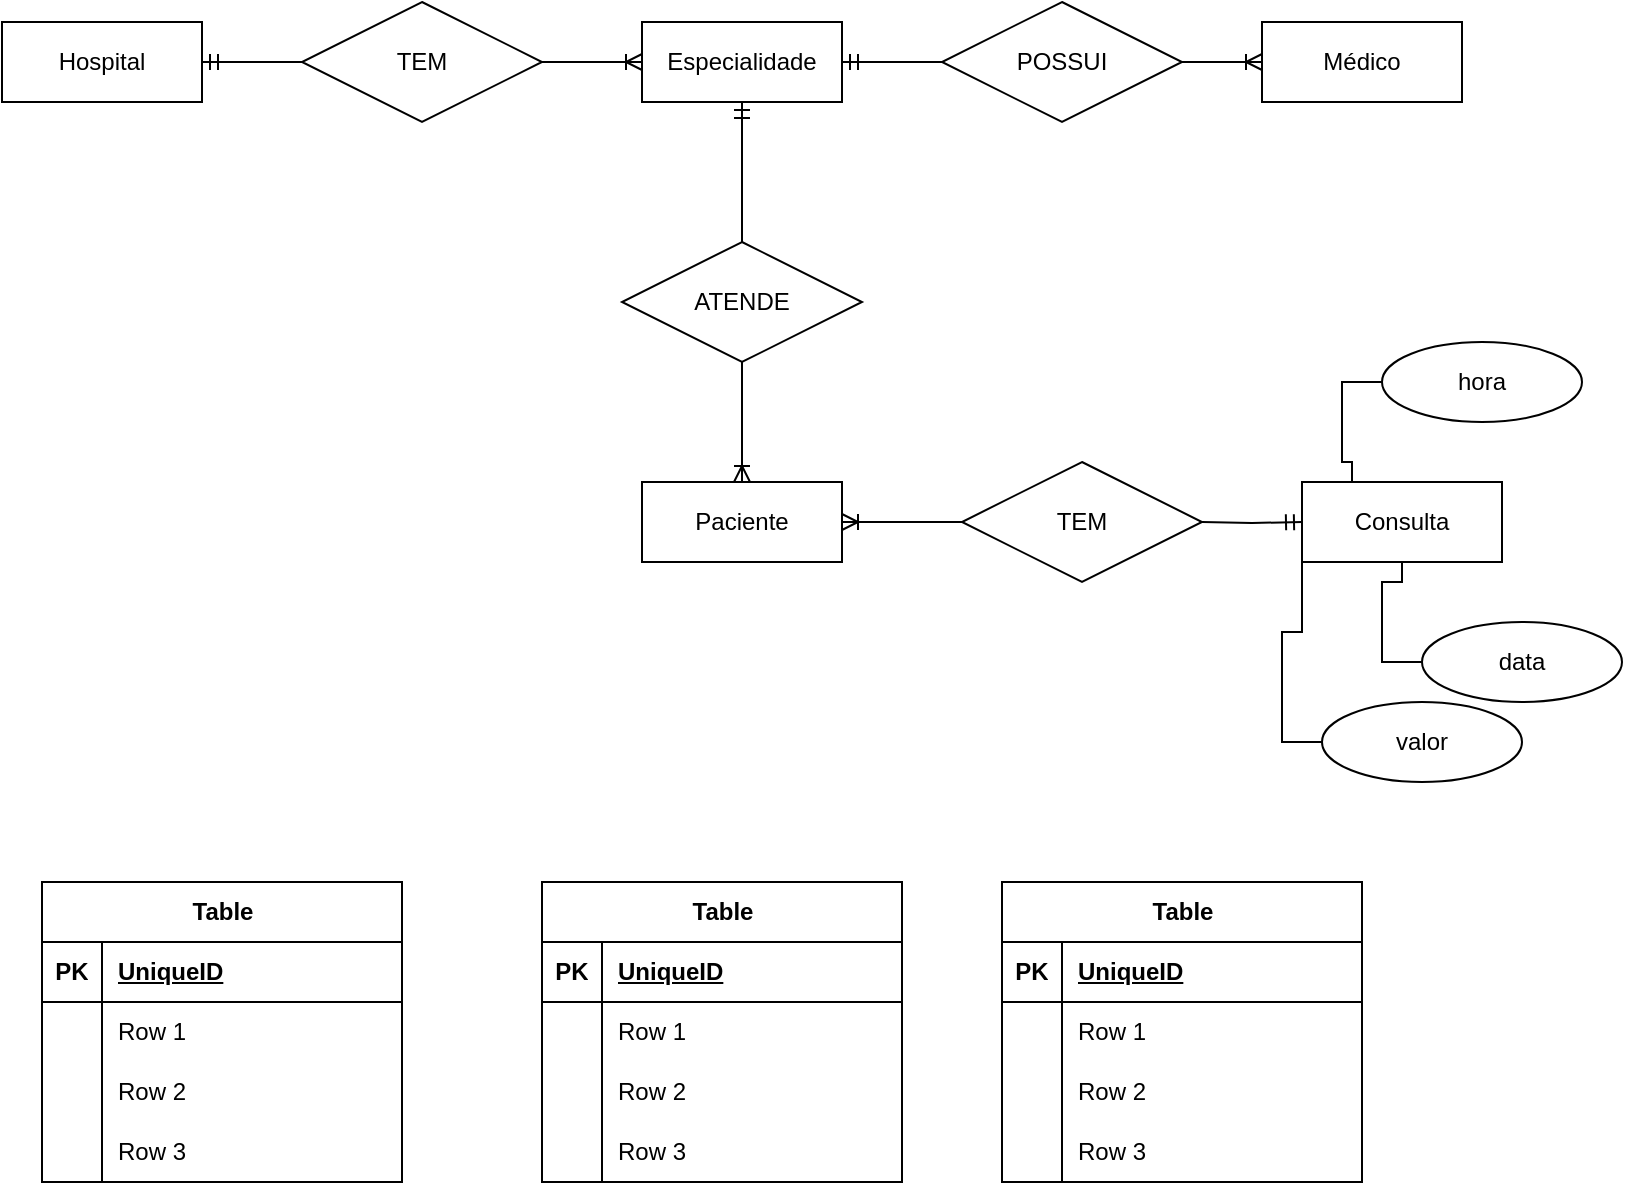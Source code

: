 <mxfile version="24.7.12">
  <diagram name="exe01" id="xs5Z3XKh7PYZB5dQ2wNQ">
    <mxGraphModel dx="2390" dy="1287" grid="1" gridSize="10" guides="1" tooltips="1" connect="1" arrows="1" fold="1" page="1" pageScale="1" pageWidth="827" pageHeight="1169" math="0" shadow="0">
      <root>
        <mxCell id="0" />
        <mxCell id="1" parent="0" />
        <mxCell id="Qx1_dhWddxpJjrv11h0o-17" style="edgeStyle=orthogonalEdgeStyle;rounded=0;orthogonalLoop=1;jettySize=auto;html=1;exitX=1;exitY=0.5;exitDx=0;exitDy=0;entryX=0;entryY=0.5;entryDx=0;entryDy=0;startArrow=ERmandOne;startFill=0;endArrow=none;endFill=0;" edge="1" parent="1" source="Qx1_dhWddxpJjrv11h0o-1" target="Qx1_dhWddxpJjrv11h0o-14">
          <mxGeometry relative="1" as="geometry" />
        </mxCell>
        <mxCell id="Qx1_dhWddxpJjrv11h0o-1" value="Hospital" style="whiteSpace=wrap;html=1;align=center;" vertex="1" parent="1">
          <mxGeometry x="10" y="30" width="100" height="40" as="geometry" />
        </mxCell>
        <mxCell id="Qx1_dhWddxpJjrv11h0o-35" value="" style="edgeStyle=orthogonalEdgeStyle;rounded=0;orthogonalLoop=1;jettySize=auto;html=1;endArrow=none;endFill=0;startArrow=ERoneToMany;startFill=0;" edge="1" parent="1" source="Qx1_dhWddxpJjrv11h0o-3" target="Qx1_dhWddxpJjrv11h0o-32">
          <mxGeometry relative="1" as="geometry" />
        </mxCell>
        <mxCell id="Qx1_dhWddxpJjrv11h0o-3" value="Paciente" style="whiteSpace=wrap;html=1;align=center;" vertex="1" parent="1">
          <mxGeometry x="330" y="260" width="100" height="40" as="geometry" />
        </mxCell>
        <mxCell id="Qx1_dhWddxpJjrv11h0o-34" value="" style="edgeStyle=orthogonalEdgeStyle;rounded=0;orthogonalLoop=1;jettySize=auto;html=1;endArrow=none;endFill=0;startArrow=ERmandOne;startFill=0;" edge="1" parent="1" target="Qx1_dhWddxpJjrv11h0o-32">
          <mxGeometry relative="1" as="geometry">
            <mxPoint x="660.0" y="280" as="sourcePoint" />
          </mxGeometry>
        </mxCell>
        <mxCell id="Qx1_dhWddxpJjrv11h0o-22" style="edgeStyle=orthogonalEdgeStyle;rounded=0;orthogonalLoop=1;jettySize=auto;html=1;exitX=1;exitY=0.5;exitDx=0;exitDy=0;endArrow=none;endFill=0;startArrow=ERmandOne;startFill=0;" edge="1" parent="1" source="Qx1_dhWddxpJjrv11h0o-5" target="Qx1_dhWddxpJjrv11h0o-19">
          <mxGeometry relative="1" as="geometry" />
        </mxCell>
        <mxCell id="Qx1_dhWddxpJjrv11h0o-27" style="edgeStyle=orthogonalEdgeStyle;rounded=0;orthogonalLoop=1;jettySize=auto;html=1;exitX=0.5;exitY=1;exitDx=0;exitDy=0;entryX=0.5;entryY=0;entryDx=0;entryDy=0;startArrow=ERmandOne;startFill=0;endArrow=none;endFill=0;" edge="1" parent="1" source="Qx1_dhWddxpJjrv11h0o-5" target="Qx1_dhWddxpJjrv11h0o-26">
          <mxGeometry relative="1" as="geometry" />
        </mxCell>
        <mxCell id="Qx1_dhWddxpJjrv11h0o-5" value="Especialidade" style="whiteSpace=wrap;html=1;align=center;" vertex="1" parent="1">
          <mxGeometry x="330" y="30" width="100" height="40" as="geometry" />
        </mxCell>
        <mxCell id="Qx1_dhWddxpJjrv11h0o-2" value="Médico" style="whiteSpace=wrap;html=1;align=center;" vertex="1" parent="1">
          <mxGeometry x="640" y="30" width="100" height="40" as="geometry" />
        </mxCell>
        <mxCell id="Qx1_dhWddxpJjrv11h0o-18" style="edgeStyle=orthogonalEdgeStyle;rounded=0;orthogonalLoop=1;jettySize=auto;html=1;exitX=1;exitY=0.5;exitDx=0;exitDy=0;entryX=0;entryY=0.5;entryDx=0;entryDy=0;endArrow=ERoneToMany;endFill=0;" edge="1" parent="1" source="Qx1_dhWddxpJjrv11h0o-14" target="Qx1_dhWddxpJjrv11h0o-5">
          <mxGeometry relative="1" as="geometry" />
        </mxCell>
        <mxCell id="Qx1_dhWddxpJjrv11h0o-14" value="TEM" style="shape=rhombus;perimeter=rhombusPerimeter;whiteSpace=wrap;html=1;align=center;" vertex="1" parent="1">
          <mxGeometry x="160" y="20" width="120" height="60" as="geometry" />
        </mxCell>
        <mxCell id="Qx1_dhWddxpJjrv11h0o-23" value="" style="edgeStyle=orthogonalEdgeStyle;rounded=0;orthogonalLoop=1;jettySize=auto;html=1;endArrow=ERoneToMany;endFill=0;" edge="1" parent="1" source="Qx1_dhWddxpJjrv11h0o-19" target="Qx1_dhWddxpJjrv11h0o-2">
          <mxGeometry relative="1" as="geometry" />
        </mxCell>
        <mxCell id="Qx1_dhWddxpJjrv11h0o-19" value="POSSUI" style="shape=rhombus;perimeter=rhombusPerimeter;whiteSpace=wrap;html=1;align=center;" vertex="1" parent="1">
          <mxGeometry x="480" y="20" width="120" height="60" as="geometry" />
        </mxCell>
        <mxCell id="Qx1_dhWddxpJjrv11h0o-30" value="" style="edgeStyle=orthogonalEdgeStyle;rounded=0;orthogonalLoop=1;jettySize=auto;html=1;endArrow=ERoneToMany;endFill=0;startArrow=none;startFill=0;" edge="1" parent="1" source="Qx1_dhWddxpJjrv11h0o-26" target="Qx1_dhWddxpJjrv11h0o-3">
          <mxGeometry relative="1" as="geometry" />
        </mxCell>
        <mxCell id="Qx1_dhWddxpJjrv11h0o-26" value="ATENDE" style="shape=rhombus;perimeter=rhombusPerimeter;whiteSpace=wrap;html=1;align=center;" vertex="1" parent="1">
          <mxGeometry x="320" y="140" width="120" height="60" as="geometry" />
        </mxCell>
        <mxCell id="Qx1_dhWddxpJjrv11h0o-32" value="TEM" style="shape=rhombus;perimeter=rhombusPerimeter;whiteSpace=wrap;html=1;align=center;" vertex="1" parent="1">
          <mxGeometry x="490" y="250" width="120" height="60" as="geometry" />
        </mxCell>
        <mxCell id="Qx1_dhWddxpJjrv11h0o-36" value="Consulta" style="whiteSpace=wrap;html=1;align=center;" vertex="1" parent="1">
          <mxGeometry x="660" y="260" width="100" height="40" as="geometry" />
        </mxCell>
        <mxCell id="Qx1_dhWddxpJjrv11h0o-48" style="edgeStyle=orthogonalEdgeStyle;rounded=0;orthogonalLoop=1;jettySize=auto;html=1;exitX=0;exitY=0.5;exitDx=0;exitDy=0;entryX=0.5;entryY=1;entryDx=0;entryDy=0;endArrow=none;endFill=0;" edge="1" parent="1" source="Qx1_dhWddxpJjrv11h0o-38" target="Qx1_dhWddxpJjrv11h0o-36">
          <mxGeometry relative="1" as="geometry" />
        </mxCell>
        <mxCell id="Qx1_dhWddxpJjrv11h0o-38" value="data" style="ellipse;whiteSpace=wrap;html=1;align=center;" vertex="1" parent="1">
          <mxGeometry x="720" y="330" width="100" height="40" as="geometry" />
        </mxCell>
        <mxCell id="Qx1_dhWddxpJjrv11h0o-50" style="edgeStyle=orthogonalEdgeStyle;rounded=0;orthogonalLoop=1;jettySize=auto;html=1;exitX=0;exitY=0.5;exitDx=0;exitDy=0;entryX=0.25;entryY=0;entryDx=0;entryDy=0;endArrow=none;endFill=0;" edge="1" parent="1" source="Qx1_dhWddxpJjrv11h0o-39" target="Qx1_dhWddxpJjrv11h0o-36">
          <mxGeometry relative="1" as="geometry" />
        </mxCell>
        <mxCell id="Qx1_dhWddxpJjrv11h0o-39" value="hora" style="ellipse;whiteSpace=wrap;html=1;align=center;" vertex="1" parent="1">
          <mxGeometry x="700" y="190" width="100" height="40" as="geometry" />
        </mxCell>
        <mxCell id="Qx1_dhWddxpJjrv11h0o-49" style="edgeStyle=orthogonalEdgeStyle;rounded=0;orthogonalLoop=1;jettySize=auto;html=1;exitX=0;exitY=0.5;exitDx=0;exitDy=0;entryX=0;entryY=1;entryDx=0;entryDy=0;endArrow=none;endFill=0;" edge="1" parent="1" source="Qx1_dhWddxpJjrv11h0o-40" target="Qx1_dhWddxpJjrv11h0o-36">
          <mxGeometry relative="1" as="geometry" />
        </mxCell>
        <mxCell id="Qx1_dhWddxpJjrv11h0o-40" value="valor" style="ellipse;whiteSpace=wrap;html=1;align=center;" vertex="1" parent="1">
          <mxGeometry x="670" y="370" width="100" height="40" as="geometry" />
        </mxCell>
        <mxCell id="Qx1_dhWddxpJjrv11h0o-51" value="Table" style="shape=table;startSize=30;container=1;collapsible=1;childLayout=tableLayout;fixedRows=1;rowLines=0;fontStyle=1;align=center;resizeLast=1;html=1;" vertex="1" parent="1">
          <mxGeometry x="30" y="460" width="180" height="150" as="geometry" />
        </mxCell>
        <mxCell id="Qx1_dhWddxpJjrv11h0o-52" value="" style="shape=tableRow;horizontal=0;startSize=0;swimlaneHead=0;swimlaneBody=0;fillColor=none;collapsible=0;dropTarget=0;points=[[0,0.5],[1,0.5]];portConstraint=eastwest;top=0;left=0;right=0;bottom=1;" vertex="1" parent="Qx1_dhWddxpJjrv11h0o-51">
          <mxGeometry y="30" width="180" height="30" as="geometry" />
        </mxCell>
        <mxCell id="Qx1_dhWddxpJjrv11h0o-53" value="PK" style="shape=partialRectangle;connectable=0;fillColor=none;top=0;left=0;bottom=0;right=0;fontStyle=1;overflow=hidden;whiteSpace=wrap;html=1;" vertex="1" parent="Qx1_dhWddxpJjrv11h0o-52">
          <mxGeometry width="30" height="30" as="geometry">
            <mxRectangle width="30" height="30" as="alternateBounds" />
          </mxGeometry>
        </mxCell>
        <mxCell id="Qx1_dhWddxpJjrv11h0o-54" value="UniqueID" style="shape=partialRectangle;connectable=0;fillColor=none;top=0;left=0;bottom=0;right=0;align=left;spacingLeft=6;fontStyle=5;overflow=hidden;whiteSpace=wrap;html=1;" vertex="1" parent="Qx1_dhWddxpJjrv11h0o-52">
          <mxGeometry x="30" width="150" height="30" as="geometry">
            <mxRectangle width="150" height="30" as="alternateBounds" />
          </mxGeometry>
        </mxCell>
        <mxCell id="Qx1_dhWddxpJjrv11h0o-55" value="" style="shape=tableRow;horizontal=0;startSize=0;swimlaneHead=0;swimlaneBody=0;fillColor=none;collapsible=0;dropTarget=0;points=[[0,0.5],[1,0.5]];portConstraint=eastwest;top=0;left=0;right=0;bottom=0;" vertex="1" parent="Qx1_dhWddxpJjrv11h0o-51">
          <mxGeometry y="60" width="180" height="30" as="geometry" />
        </mxCell>
        <mxCell id="Qx1_dhWddxpJjrv11h0o-56" value="" style="shape=partialRectangle;connectable=0;fillColor=none;top=0;left=0;bottom=0;right=0;editable=1;overflow=hidden;whiteSpace=wrap;html=1;" vertex="1" parent="Qx1_dhWddxpJjrv11h0o-55">
          <mxGeometry width="30" height="30" as="geometry">
            <mxRectangle width="30" height="30" as="alternateBounds" />
          </mxGeometry>
        </mxCell>
        <mxCell id="Qx1_dhWddxpJjrv11h0o-57" value="Row 1" style="shape=partialRectangle;connectable=0;fillColor=none;top=0;left=0;bottom=0;right=0;align=left;spacingLeft=6;overflow=hidden;whiteSpace=wrap;html=1;" vertex="1" parent="Qx1_dhWddxpJjrv11h0o-55">
          <mxGeometry x="30" width="150" height="30" as="geometry">
            <mxRectangle width="150" height="30" as="alternateBounds" />
          </mxGeometry>
        </mxCell>
        <mxCell id="Qx1_dhWddxpJjrv11h0o-58" value="" style="shape=tableRow;horizontal=0;startSize=0;swimlaneHead=0;swimlaneBody=0;fillColor=none;collapsible=0;dropTarget=0;points=[[0,0.5],[1,0.5]];portConstraint=eastwest;top=0;left=0;right=0;bottom=0;" vertex="1" parent="Qx1_dhWddxpJjrv11h0o-51">
          <mxGeometry y="90" width="180" height="30" as="geometry" />
        </mxCell>
        <mxCell id="Qx1_dhWddxpJjrv11h0o-59" value="" style="shape=partialRectangle;connectable=0;fillColor=none;top=0;left=0;bottom=0;right=0;editable=1;overflow=hidden;whiteSpace=wrap;html=1;" vertex="1" parent="Qx1_dhWddxpJjrv11h0o-58">
          <mxGeometry width="30" height="30" as="geometry">
            <mxRectangle width="30" height="30" as="alternateBounds" />
          </mxGeometry>
        </mxCell>
        <mxCell id="Qx1_dhWddxpJjrv11h0o-60" value="Row 2" style="shape=partialRectangle;connectable=0;fillColor=none;top=0;left=0;bottom=0;right=0;align=left;spacingLeft=6;overflow=hidden;whiteSpace=wrap;html=1;" vertex="1" parent="Qx1_dhWddxpJjrv11h0o-58">
          <mxGeometry x="30" width="150" height="30" as="geometry">
            <mxRectangle width="150" height="30" as="alternateBounds" />
          </mxGeometry>
        </mxCell>
        <mxCell id="Qx1_dhWddxpJjrv11h0o-61" value="" style="shape=tableRow;horizontal=0;startSize=0;swimlaneHead=0;swimlaneBody=0;fillColor=none;collapsible=0;dropTarget=0;points=[[0,0.5],[1,0.5]];portConstraint=eastwest;top=0;left=0;right=0;bottom=0;" vertex="1" parent="Qx1_dhWddxpJjrv11h0o-51">
          <mxGeometry y="120" width="180" height="30" as="geometry" />
        </mxCell>
        <mxCell id="Qx1_dhWddxpJjrv11h0o-62" value="" style="shape=partialRectangle;connectable=0;fillColor=none;top=0;left=0;bottom=0;right=0;editable=1;overflow=hidden;whiteSpace=wrap;html=1;" vertex="1" parent="Qx1_dhWddxpJjrv11h0o-61">
          <mxGeometry width="30" height="30" as="geometry">
            <mxRectangle width="30" height="30" as="alternateBounds" />
          </mxGeometry>
        </mxCell>
        <mxCell id="Qx1_dhWddxpJjrv11h0o-63" value="Row 3" style="shape=partialRectangle;connectable=0;fillColor=none;top=0;left=0;bottom=0;right=0;align=left;spacingLeft=6;overflow=hidden;whiteSpace=wrap;html=1;" vertex="1" parent="Qx1_dhWddxpJjrv11h0o-61">
          <mxGeometry x="30" width="150" height="30" as="geometry">
            <mxRectangle width="150" height="30" as="alternateBounds" />
          </mxGeometry>
        </mxCell>
        <mxCell id="Qx1_dhWddxpJjrv11h0o-64" value="Table" style="shape=table;startSize=30;container=1;collapsible=1;childLayout=tableLayout;fixedRows=1;rowLines=0;fontStyle=1;align=center;resizeLast=1;html=1;" vertex="1" parent="1">
          <mxGeometry x="280" y="460" width="180" height="150" as="geometry" />
        </mxCell>
        <mxCell id="Qx1_dhWddxpJjrv11h0o-65" value="" style="shape=tableRow;horizontal=0;startSize=0;swimlaneHead=0;swimlaneBody=0;fillColor=none;collapsible=0;dropTarget=0;points=[[0,0.5],[1,0.5]];portConstraint=eastwest;top=0;left=0;right=0;bottom=1;" vertex="1" parent="Qx1_dhWddxpJjrv11h0o-64">
          <mxGeometry y="30" width="180" height="30" as="geometry" />
        </mxCell>
        <mxCell id="Qx1_dhWddxpJjrv11h0o-66" value="PK" style="shape=partialRectangle;connectable=0;fillColor=none;top=0;left=0;bottom=0;right=0;fontStyle=1;overflow=hidden;whiteSpace=wrap;html=1;" vertex="1" parent="Qx1_dhWddxpJjrv11h0o-65">
          <mxGeometry width="30" height="30" as="geometry">
            <mxRectangle width="30" height="30" as="alternateBounds" />
          </mxGeometry>
        </mxCell>
        <mxCell id="Qx1_dhWddxpJjrv11h0o-67" value="UniqueID" style="shape=partialRectangle;connectable=0;fillColor=none;top=0;left=0;bottom=0;right=0;align=left;spacingLeft=6;fontStyle=5;overflow=hidden;whiteSpace=wrap;html=1;" vertex="1" parent="Qx1_dhWddxpJjrv11h0o-65">
          <mxGeometry x="30" width="150" height="30" as="geometry">
            <mxRectangle width="150" height="30" as="alternateBounds" />
          </mxGeometry>
        </mxCell>
        <mxCell id="Qx1_dhWddxpJjrv11h0o-68" value="" style="shape=tableRow;horizontal=0;startSize=0;swimlaneHead=0;swimlaneBody=0;fillColor=none;collapsible=0;dropTarget=0;points=[[0,0.5],[1,0.5]];portConstraint=eastwest;top=0;left=0;right=0;bottom=0;" vertex="1" parent="Qx1_dhWddxpJjrv11h0o-64">
          <mxGeometry y="60" width="180" height="30" as="geometry" />
        </mxCell>
        <mxCell id="Qx1_dhWddxpJjrv11h0o-69" value="" style="shape=partialRectangle;connectable=0;fillColor=none;top=0;left=0;bottom=0;right=0;editable=1;overflow=hidden;whiteSpace=wrap;html=1;" vertex="1" parent="Qx1_dhWddxpJjrv11h0o-68">
          <mxGeometry width="30" height="30" as="geometry">
            <mxRectangle width="30" height="30" as="alternateBounds" />
          </mxGeometry>
        </mxCell>
        <mxCell id="Qx1_dhWddxpJjrv11h0o-70" value="Row 1" style="shape=partialRectangle;connectable=0;fillColor=none;top=0;left=0;bottom=0;right=0;align=left;spacingLeft=6;overflow=hidden;whiteSpace=wrap;html=1;" vertex="1" parent="Qx1_dhWddxpJjrv11h0o-68">
          <mxGeometry x="30" width="150" height="30" as="geometry">
            <mxRectangle width="150" height="30" as="alternateBounds" />
          </mxGeometry>
        </mxCell>
        <mxCell id="Qx1_dhWddxpJjrv11h0o-71" value="" style="shape=tableRow;horizontal=0;startSize=0;swimlaneHead=0;swimlaneBody=0;fillColor=none;collapsible=0;dropTarget=0;points=[[0,0.5],[1,0.5]];portConstraint=eastwest;top=0;left=0;right=0;bottom=0;" vertex="1" parent="Qx1_dhWddxpJjrv11h0o-64">
          <mxGeometry y="90" width="180" height="30" as="geometry" />
        </mxCell>
        <mxCell id="Qx1_dhWddxpJjrv11h0o-72" value="" style="shape=partialRectangle;connectable=0;fillColor=none;top=0;left=0;bottom=0;right=0;editable=1;overflow=hidden;whiteSpace=wrap;html=1;" vertex="1" parent="Qx1_dhWddxpJjrv11h0o-71">
          <mxGeometry width="30" height="30" as="geometry">
            <mxRectangle width="30" height="30" as="alternateBounds" />
          </mxGeometry>
        </mxCell>
        <mxCell id="Qx1_dhWddxpJjrv11h0o-73" value="Row 2" style="shape=partialRectangle;connectable=0;fillColor=none;top=0;left=0;bottom=0;right=0;align=left;spacingLeft=6;overflow=hidden;whiteSpace=wrap;html=1;" vertex="1" parent="Qx1_dhWddxpJjrv11h0o-71">
          <mxGeometry x="30" width="150" height="30" as="geometry">
            <mxRectangle width="150" height="30" as="alternateBounds" />
          </mxGeometry>
        </mxCell>
        <mxCell id="Qx1_dhWddxpJjrv11h0o-74" value="" style="shape=tableRow;horizontal=0;startSize=0;swimlaneHead=0;swimlaneBody=0;fillColor=none;collapsible=0;dropTarget=0;points=[[0,0.5],[1,0.5]];portConstraint=eastwest;top=0;left=0;right=0;bottom=0;" vertex="1" parent="Qx1_dhWddxpJjrv11h0o-64">
          <mxGeometry y="120" width="180" height="30" as="geometry" />
        </mxCell>
        <mxCell id="Qx1_dhWddxpJjrv11h0o-75" value="" style="shape=partialRectangle;connectable=0;fillColor=none;top=0;left=0;bottom=0;right=0;editable=1;overflow=hidden;whiteSpace=wrap;html=1;" vertex="1" parent="Qx1_dhWddxpJjrv11h0o-74">
          <mxGeometry width="30" height="30" as="geometry">
            <mxRectangle width="30" height="30" as="alternateBounds" />
          </mxGeometry>
        </mxCell>
        <mxCell id="Qx1_dhWddxpJjrv11h0o-76" value="Row 3" style="shape=partialRectangle;connectable=0;fillColor=none;top=0;left=0;bottom=0;right=0;align=left;spacingLeft=6;overflow=hidden;whiteSpace=wrap;html=1;" vertex="1" parent="Qx1_dhWddxpJjrv11h0o-74">
          <mxGeometry x="30" width="150" height="30" as="geometry">
            <mxRectangle width="150" height="30" as="alternateBounds" />
          </mxGeometry>
        </mxCell>
        <mxCell id="Qx1_dhWddxpJjrv11h0o-77" value="Table" style="shape=table;startSize=30;container=1;collapsible=1;childLayout=tableLayout;fixedRows=1;rowLines=0;fontStyle=1;align=center;resizeLast=1;html=1;" vertex="1" parent="1">
          <mxGeometry x="510" y="460" width="180" height="150" as="geometry" />
        </mxCell>
        <mxCell id="Qx1_dhWddxpJjrv11h0o-78" value="" style="shape=tableRow;horizontal=0;startSize=0;swimlaneHead=0;swimlaneBody=0;fillColor=none;collapsible=0;dropTarget=0;points=[[0,0.5],[1,0.5]];portConstraint=eastwest;top=0;left=0;right=0;bottom=1;" vertex="1" parent="Qx1_dhWddxpJjrv11h0o-77">
          <mxGeometry y="30" width="180" height="30" as="geometry" />
        </mxCell>
        <mxCell id="Qx1_dhWddxpJjrv11h0o-79" value="PK" style="shape=partialRectangle;connectable=0;fillColor=none;top=0;left=0;bottom=0;right=0;fontStyle=1;overflow=hidden;whiteSpace=wrap;html=1;" vertex="1" parent="Qx1_dhWddxpJjrv11h0o-78">
          <mxGeometry width="30" height="30" as="geometry">
            <mxRectangle width="30" height="30" as="alternateBounds" />
          </mxGeometry>
        </mxCell>
        <mxCell id="Qx1_dhWddxpJjrv11h0o-80" value="UniqueID" style="shape=partialRectangle;connectable=0;fillColor=none;top=0;left=0;bottom=0;right=0;align=left;spacingLeft=6;fontStyle=5;overflow=hidden;whiteSpace=wrap;html=1;" vertex="1" parent="Qx1_dhWddxpJjrv11h0o-78">
          <mxGeometry x="30" width="150" height="30" as="geometry">
            <mxRectangle width="150" height="30" as="alternateBounds" />
          </mxGeometry>
        </mxCell>
        <mxCell id="Qx1_dhWddxpJjrv11h0o-81" value="" style="shape=tableRow;horizontal=0;startSize=0;swimlaneHead=0;swimlaneBody=0;fillColor=none;collapsible=0;dropTarget=0;points=[[0,0.5],[1,0.5]];portConstraint=eastwest;top=0;left=0;right=0;bottom=0;" vertex="1" parent="Qx1_dhWddxpJjrv11h0o-77">
          <mxGeometry y="60" width="180" height="30" as="geometry" />
        </mxCell>
        <mxCell id="Qx1_dhWddxpJjrv11h0o-82" value="" style="shape=partialRectangle;connectable=0;fillColor=none;top=0;left=0;bottom=0;right=0;editable=1;overflow=hidden;whiteSpace=wrap;html=1;" vertex="1" parent="Qx1_dhWddxpJjrv11h0o-81">
          <mxGeometry width="30" height="30" as="geometry">
            <mxRectangle width="30" height="30" as="alternateBounds" />
          </mxGeometry>
        </mxCell>
        <mxCell id="Qx1_dhWddxpJjrv11h0o-83" value="Row 1" style="shape=partialRectangle;connectable=0;fillColor=none;top=0;left=0;bottom=0;right=0;align=left;spacingLeft=6;overflow=hidden;whiteSpace=wrap;html=1;" vertex="1" parent="Qx1_dhWddxpJjrv11h0o-81">
          <mxGeometry x="30" width="150" height="30" as="geometry">
            <mxRectangle width="150" height="30" as="alternateBounds" />
          </mxGeometry>
        </mxCell>
        <mxCell id="Qx1_dhWddxpJjrv11h0o-84" value="" style="shape=tableRow;horizontal=0;startSize=0;swimlaneHead=0;swimlaneBody=0;fillColor=none;collapsible=0;dropTarget=0;points=[[0,0.5],[1,0.5]];portConstraint=eastwest;top=0;left=0;right=0;bottom=0;" vertex="1" parent="Qx1_dhWddxpJjrv11h0o-77">
          <mxGeometry y="90" width="180" height="30" as="geometry" />
        </mxCell>
        <mxCell id="Qx1_dhWddxpJjrv11h0o-85" value="" style="shape=partialRectangle;connectable=0;fillColor=none;top=0;left=0;bottom=0;right=0;editable=1;overflow=hidden;whiteSpace=wrap;html=1;" vertex="1" parent="Qx1_dhWddxpJjrv11h0o-84">
          <mxGeometry width="30" height="30" as="geometry">
            <mxRectangle width="30" height="30" as="alternateBounds" />
          </mxGeometry>
        </mxCell>
        <mxCell id="Qx1_dhWddxpJjrv11h0o-86" value="Row 2" style="shape=partialRectangle;connectable=0;fillColor=none;top=0;left=0;bottom=0;right=0;align=left;spacingLeft=6;overflow=hidden;whiteSpace=wrap;html=1;" vertex="1" parent="Qx1_dhWddxpJjrv11h0o-84">
          <mxGeometry x="30" width="150" height="30" as="geometry">
            <mxRectangle width="150" height="30" as="alternateBounds" />
          </mxGeometry>
        </mxCell>
        <mxCell id="Qx1_dhWddxpJjrv11h0o-87" value="" style="shape=tableRow;horizontal=0;startSize=0;swimlaneHead=0;swimlaneBody=0;fillColor=none;collapsible=0;dropTarget=0;points=[[0,0.5],[1,0.5]];portConstraint=eastwest;top=0;left=0;right=0;bottom=0;" vertex="1" parent="Qx1_dhWddxpJjrv11h0o-77">
          <mxGeometry y="120" width="180" height="30" as="geometry" />
        </mxCell>
        <mxCell id="Qx1_dhWddxpJjrv11h0o-88" value="" style="shape=partialRectangle;connectable=0;fillColor=none;top=0;left=0;bottom=0;right=0;editable=1;overflow=hidden;whiteSpace=wrap;html=1;" vertex="1" parent="Qx1_dhWddxpJjrv11h0o-87">
          <mxGeometry width="30" height="30" as="geometry">
            <mxRectangle width="30" height="30" as="alternateBounds" />
          </mxGeometry>
        </mxCell>
        <mxCell id="Qx1_dhWddxpJjrv11h0o-89" value="Row 3" style="shape=partialRectangle;connectable=0;fillColor=none;top=0;left=0;bottom=0;right=0;align=left;spacingLeft=6;overflow=hidden;whiteSpace=wrap;html=1;" vertex="1" parent="Qx1_dhWddxpJjrv11h0o-87">
          <mxGeometry x="30" width="150" height="30" as="geometry">
            <mxRectangle width="150" height="30" as="alternateBounds" />
          </mxGeometry>
        </mxCell>
      </root>
    </mxGraphModel>
  </diagram>
</mxfile>
